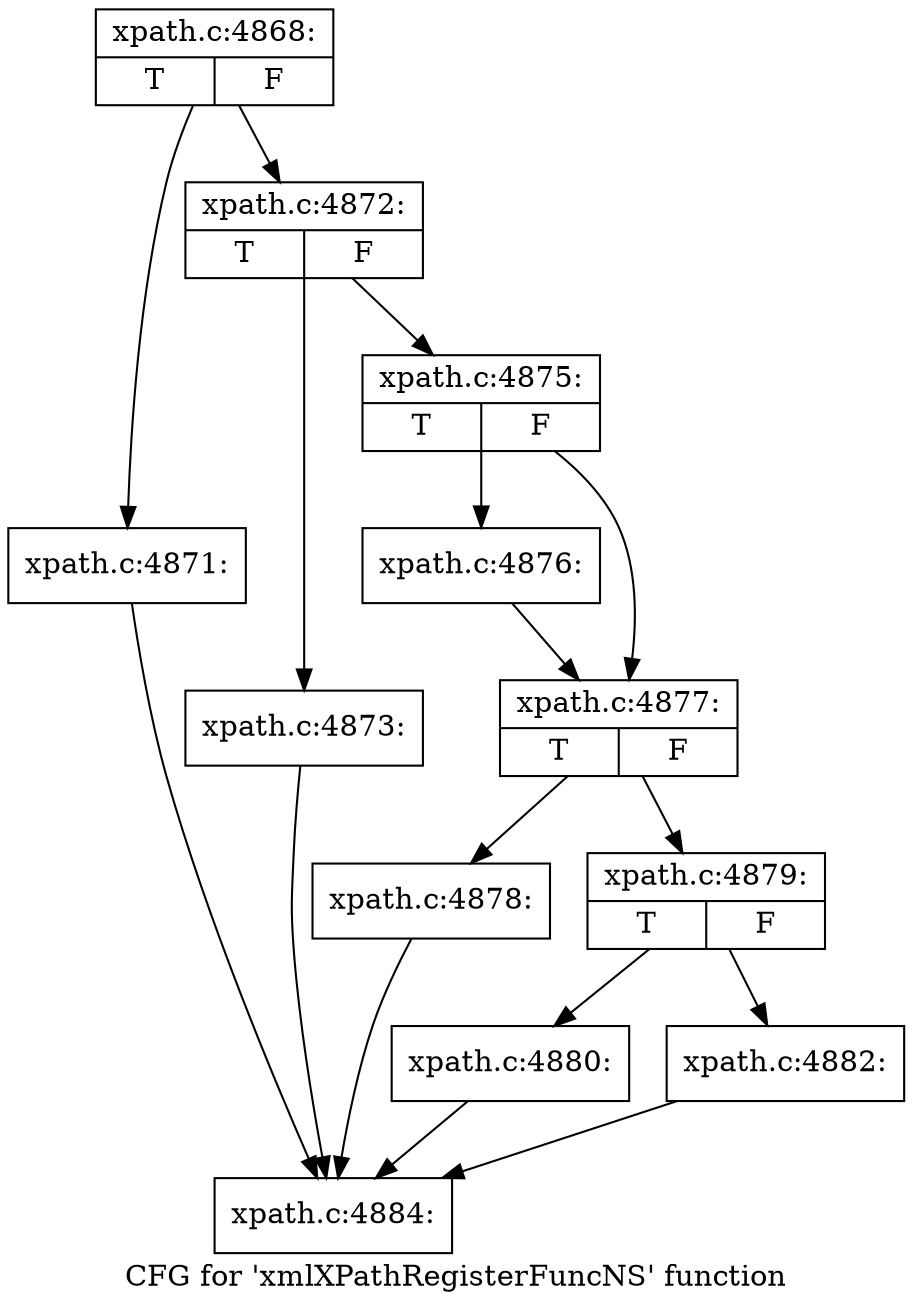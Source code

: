 digraph "CFG for 'xmlXPathRegisterFuncNS' function" {
	label="CFG for 'xmlXPathRegisterFuncNS' function";

	Node0x55e6b25d8220 [shape=record,label="{xpath.c:4868:|{<s0>T|<s1>F}}"];
	Node0x55e6b25d8220 -> Node0x55e6b25de0a0;
	Node0x55e6b25d8220 -> Node0x55e6b25de0f0;
	Node0x55e6b25de0a0 [shape=record,label="{xpath.c:4871:}"];
	Node0x55e6b25de0a0 -> Node0x55e6b25dae50;
	Node0x55e6b25de0f0 [shape=record,label="{xpath.c:4872:|{<s0>T|<s1>F}}"];
	Node0x55e6b25de0f0 -> Node0x55e6b25de5b0;
	Node0x55e6b25de0f0 -> Node0x55e6b25de600;
	Node0x55e6b25de5b0 [shape=record,label="{xpath.c:4873:}"];
	Node0x55e6b25de5b0 -> Node0x55e6b25dae50;
	Node0x55e6b25de600 [shape=record,label="{xpath.c:4875:|{<s0>T|<s1>F}}"];
	Node0x55e6b25de600 -> Node0x55e6b25deac0;
	Node0x55e6b25de600 -> Node0x55e6b25deb10;
	Node0x55e6b25deac0 [shape=record,label="{xpath.c:4876:}"];
	Node0x55e6b25deac0 -> Node0x55e6b25deb10;
	Node0x55e6b25deb10 [shape=record,label="{xpath.c:4877:|{<s0>T|<s1>F}}"];
	Node0x55e6b25deb10 -> Node0x55e6b25df1b0;
	Node0x55e6b25deb10 -> Node0x55e6b25df200;
	Node0x55e6b25df1b0 [shape=record,label="{xpath.c:4878:}"];
	Node0x55e6b25df1b0 -> Node0x55e6b25dae50;
	Node0x55e6b25df200 [shape=record,label="{xpath.c:4879:|{<s0>T|<s1>F}}"];
	Node0x55e6b25df200 -> Node0x55e6b25df750;
	Node0x55e6b25df200 -> Node0x55e6b25df7a0;
	Node0x55e6b25df750 [shape=record,label="{xpath.c:4880:}"];
	Node0x55e6b25df750 -> Node0x55e6b25dae50;
	Node0x55e6b25df7a0 [shape=record,label="{xpath.c:4882:}"];
	Node0x55e6b25df7a0 -> Node0x55e6b25dae50;
	Node0x55e6b25dae50 [shape=record,label="{xpath.c:4884:}"];
}
